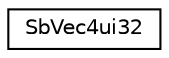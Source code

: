 digraph "Graphical Class Hierarchy"
{
 // LATEX_PDF_SIZE
  edge [fontname="Helvetica",fontsize="10",labelfontname="Helvetica",labelfontsize="10"];
  node [fontname="Helvetica",fontsize="10",shape=record];
  rankdir="LR";
  Node0 [label="SbVec4ui32",height=0.2,width=0.4,color="black", fillcolor="white", style="filled",URL="$classSbVec4ui32.html",tooltip=" "];
}
